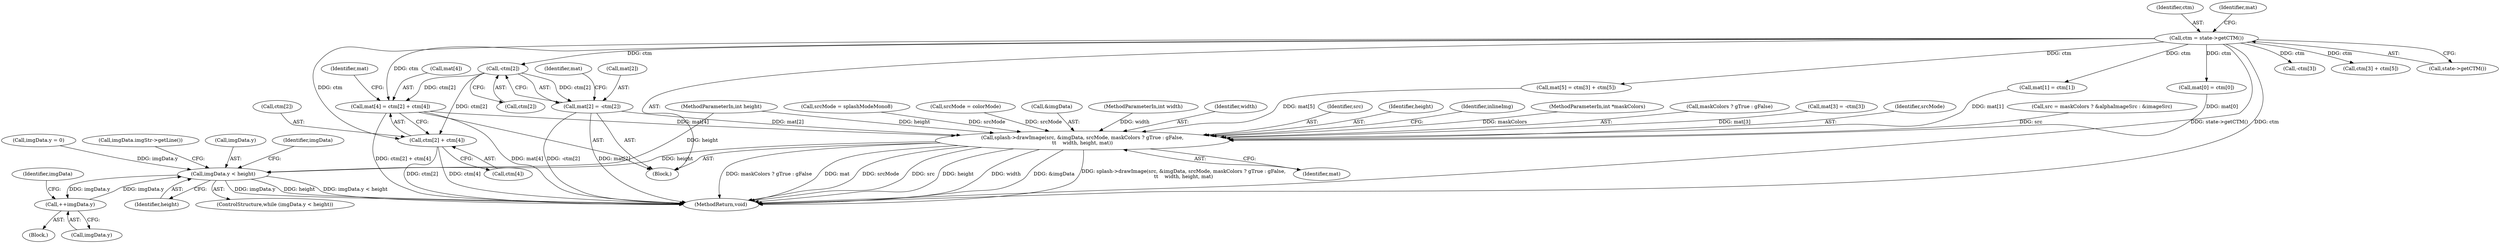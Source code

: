 digraph "0_poppler_7b2d314a61fd0e12f47c62996cb49ec0d1ba747a_10@array" {
"1000142" [label="(Call,-ctm[2])"];
"1000121" [label="(Call,ctm = state->getCTM())"];
"1000138" [label="(Call,mat[2] = -ctm[2])"];
"1000531" [label="(Call,splash->drawImage(src, &imgData, srcMode, maskColors ? gTrue : gFalse,\n\t\t    width, height, mat))"];
"1000547" [label="(Call,imgData.y < height)"];
"1000554" [label="(Call,++imgData.y)"];
"1000154" [label="(Call,mat[4] = ctm[2] + ctm[4])"];
"1000158" [label="(Call,ctm[2] + ctm[4])"];
"1000552" [label="(Block,)"];
"1000154" [label="(Call,mat[4] = ctm[2] + ctm[4])"];
"1000547" [label="(Call,imgData.y < height)"];
"1000554" [label="(Call,++imgData.y)"];
"1000146" [label="(Call,mat[3] = -ctm[3])"];
"1000121" [label="(Call,ctm = state->getCTM())"];
"1000142" [label="(Call,-ctm[2])"];
"1000532" [label="(Identifier,src)"];
"1000560" [label="(Identifier,imgData)"];
"1000542" [label="(Identifier,mat)"];
"1000162" [label="(Call,ctm[4])"];
"1000208" [label="(Call,imgData.y = 0)"];
"1000124" [label="(Call,mat[0] = ctm[0])"];
"1000148" [label="(Identifier,mat)"];
"1000122" [label="(Identifier,ctm)"];
"1000541" [label="(Identifier,height)"];
"1000155" [label="(Call,mat[4])"];
"1000544" [label="(Identifier,inlineImg)"];
"1000150" [label="(Call,-ctm[3])"];
"1000107" [label="(MethodParameterIn,int *maskColors)"];
"1000551" [label="(Identifier,height)"];
"1000105" [label="(MethodParameterIn,int height)"];
"1000158" [label="(Call,ctm[2] + ctm[4])"];
"1000126" [label="(Identifier,mat)"];
"1000555" [label="(Call,imgData.y)"];
"1000553" [label="(Call,imgData.imgStr->getLine())"];
"1000536" [label="(Call,maskColors ? gTrue : gFalse)"];
"1000546" [label="(ControlStructure,while (imgData.y < height))"];
"1000531" [label="(Call,splash->drawImage(src, &imgData, srcMode, maskColors ? gTrue : gFalse,\n\t\t    width, height, mat))"];
"1000139" [label="(Call,mat[2])"];
"1000169" [label="(Call,ctm[3] + ctm[5])"];
"1000566" [label="(MethodReturn,void)"];
"1000548" [label="(Call,imgData.y)"];
"1000143" [label="(Call,ctm[2])"];
"1000165" [label="(Call,mat[5] = ctm[3] + ctm[5])"];
"1000535" [label="(Identifier,srcMode)"];
"1000159" [label="(Call,ctm[2])"];
"1000131" [label="(Call,mat[1] = ctm[1])"];
"1000109" [label="(Block,)"];
"1000523" [label="(Call,src = maskColors ? &alphaImageSrc : &imageSrc)"];
"1000549" [label="(Identifier,imgData)"];
"1000167" [label="(Identifier,mat)"];
"1000515" [label="(Call,srcMode = splashModeMono8)"];
"1000520" [label="(Call,srcMode = colorMode)"];
"1000533" [label="(Call,&imgData)"];
"1000104" [label="(MethodParameterIn,int width)"];
"1000540" [label="(Identifier,width)"];
"1000138" [label="(Call,mat[2] = -ctm[2])"];
"1000123" [label="(Call,state->getCTM())"];
"1000142" -> "1000138"  [label="AST: "];
"1000142" -> "1000143"  [label="CFG: "];
"1000143" -> "1000142"  [label="AST: "];
"1000138" -> "1000142"  [label="CFG: "];
"1000142" -> "1000138"  [label="DDG: ctm[2]"];
"1000121" -> "1000142"  [label="DDG: ctm"];
"1000142" -> "1000154"  [label="DDG: ctm[2]"];
"1000142" -> "1000158"  [label="DDG: ctm[2]"];
"1000121" -> "1000109"  [label="AST: "];
"1000121" -> "1000123"  [label="CFG: "];
"1000122" -> "1000121"  [label="AST: "];
"1000123" -> "1000121"  [label="AST: "];
"1000126" -> "1000121"  [label="CFG: "];
"1000121" -> "1000566"  [label="DDG: state->getCTM()"];
"1000121" -> "1000566"  [label="DDG: ctm"];
"1000121" -> "1000124"  [label="DDG: ctm"];
"1000121" -> "1000131"  [label="DDG: ctm"];
"1000121" -> "1000150"  [label="DDG: ctm"];
"1000121" -> "1000154"  [label="DDG: ctm"];
"1000121" -> "1000158"  [label="DDG: ctm"];
"1000121" -> "1000165"  [label="DDG: ctm"];
"1000121" -> "1000169"  [label="DDG: ctm"];
"1000138" -> "1000109"  [label="AST: "];
"1000139" -> "1000138"  [label="AST: "];
"1000148" -> "1000138"  [label="CFG: "];
"1000138" -> "1000566"  [label="DDG: -ctm[2]"];
"1000138" -> "1000566"  [label="DDG: mat[2]"];
"1000138" -> "1000531"  [label="DDG: mat[2]"];
"1000531" -> "1000109"  [label="AST: "];
"1000531" -> "1000542"  [label="CFG: "];
"1000532" -> "1000531"  [label="AST: "];
"1000533" -> "1000531"  [label="AST: "];
"1000535" -> "1000531"  [label="AST: "];
"1000536" -> "1000531"  [label="AST: "];
"1000540" -> "1000531"  [label="AST: "];
"1000541" -> "1000531"  [label="AST: "];
"1000542" -> "1000531"  [label="AST: "];
"1000544" -> "1000531"  [label="CFG: "];
"1000531" -> "1000566"  [label="DDG: width"];
"1000531" -> "1000566"  [label="DDG: &imgData"];
"1000531" -> "1000566"  [label="DDG: splash->drawImage(src, &imgData, srcMode, maskColors ? gTrue : gFalse,\n\t\t    width, height, mat)"];
"1000531" -> "1000566"  [label="DDG: maskColors ? gTrue : gFalse"];
"1000531" -> "1000566"  [label="DDG: mat"];
"1000531" -> "1000566"  [label="DDG: srcMode"];
"1000531" -> "1000566"  [label="DDG: src"];
"1000531" -> "1000566"  [label="DDG: height"];
"1000523" -> "1000531"  [label="DDG: src"];
"1000515" -> "1000531"  [label="DDG: srcMode"];
"1000520" -> "1000531"  [label="DDG: srcMode"];
"1000107" -> "1000531"  [label="DDG: maskColors"];
"1000104" -> "1000531"  [label="DDG: width"];
"1000105" -> "1000531"  [label="DDG: height"];
"1000124" -> "1000531"  [label="DDG: mat[0]"];
"1000165" -> "1000531"  [label="DDG: mat[5]"];
"1000154" -> "1000531"  [label="DDG: mat[4]"];
"1000146" -> "1000531"  [label="DDG: mat[3]"];
"1000131" -> "1000531"  [label="DDG: mat[1]"];
"1000531" -> "1000547"  [label="DDG: height"];
"1000547" -> "1000546"  [label="AST: "];
"1000547" -> "1000551"  [label="CFG: "];
"1000548" -> "1000547"  [label="AST: "];
"1000551" -> "1000547"  [label="AST: "];
"1000553" -> "1000547"  [label="CFG: "];
"1000560" -> "1000547"  [label="CFG: "];
"1000547" -> "1000566"  [label="DDG: imgData.y"];
"1000547" -> "1000566"  [label="DDG: height"];
"1000547" -> "1000566"  [label="DDG: imgData.y < height"];
"1000208" -> "1000547"  [label="DDG: imgData.y"];
"1000554" -> "1000547"  [label="DDG: imgData.y"];
"1000105" -> "1000547"  [label="DDG: height"];
"1000547" -> "1000554"  [label="DDG: imgData.y"];
"1000554" -> "1000552"  [label="AST: "];
"1000554" -> "1000555"  [label="CFG: "];
"1000555" -> "1000554"  [label="AST: "];
"1000549" -> "1000554"  [label="CFG: "];
"1000154" -> "1000109"  [label="AST: "];
"1000154" -> "1000158"  [label="CFG: "];
"1000155" -> "1000154"  [label="AST: "];
"1000158" -> "1000154"  [label="AST: "];
"1000167" -> "1000154"  [label="CFG: "];
"1000154" -> "1000566"  [label="DDG: mat[4]"];
"1000154" -> "1000566"  [label="DDG: ctm[2] + ctm[4]"];
"1000158" -> "1000162"  [label="CFG: "];
"1000159" -> "1000158"  [label="AST: "];
"1000162" -> "1000158"  [label="AST: "];
"1000158" -> "1000566"  [label="DDG: ctm[2]"];
"1000158" -> "1000566"  [label="DDG: ctm[4]"];
}
